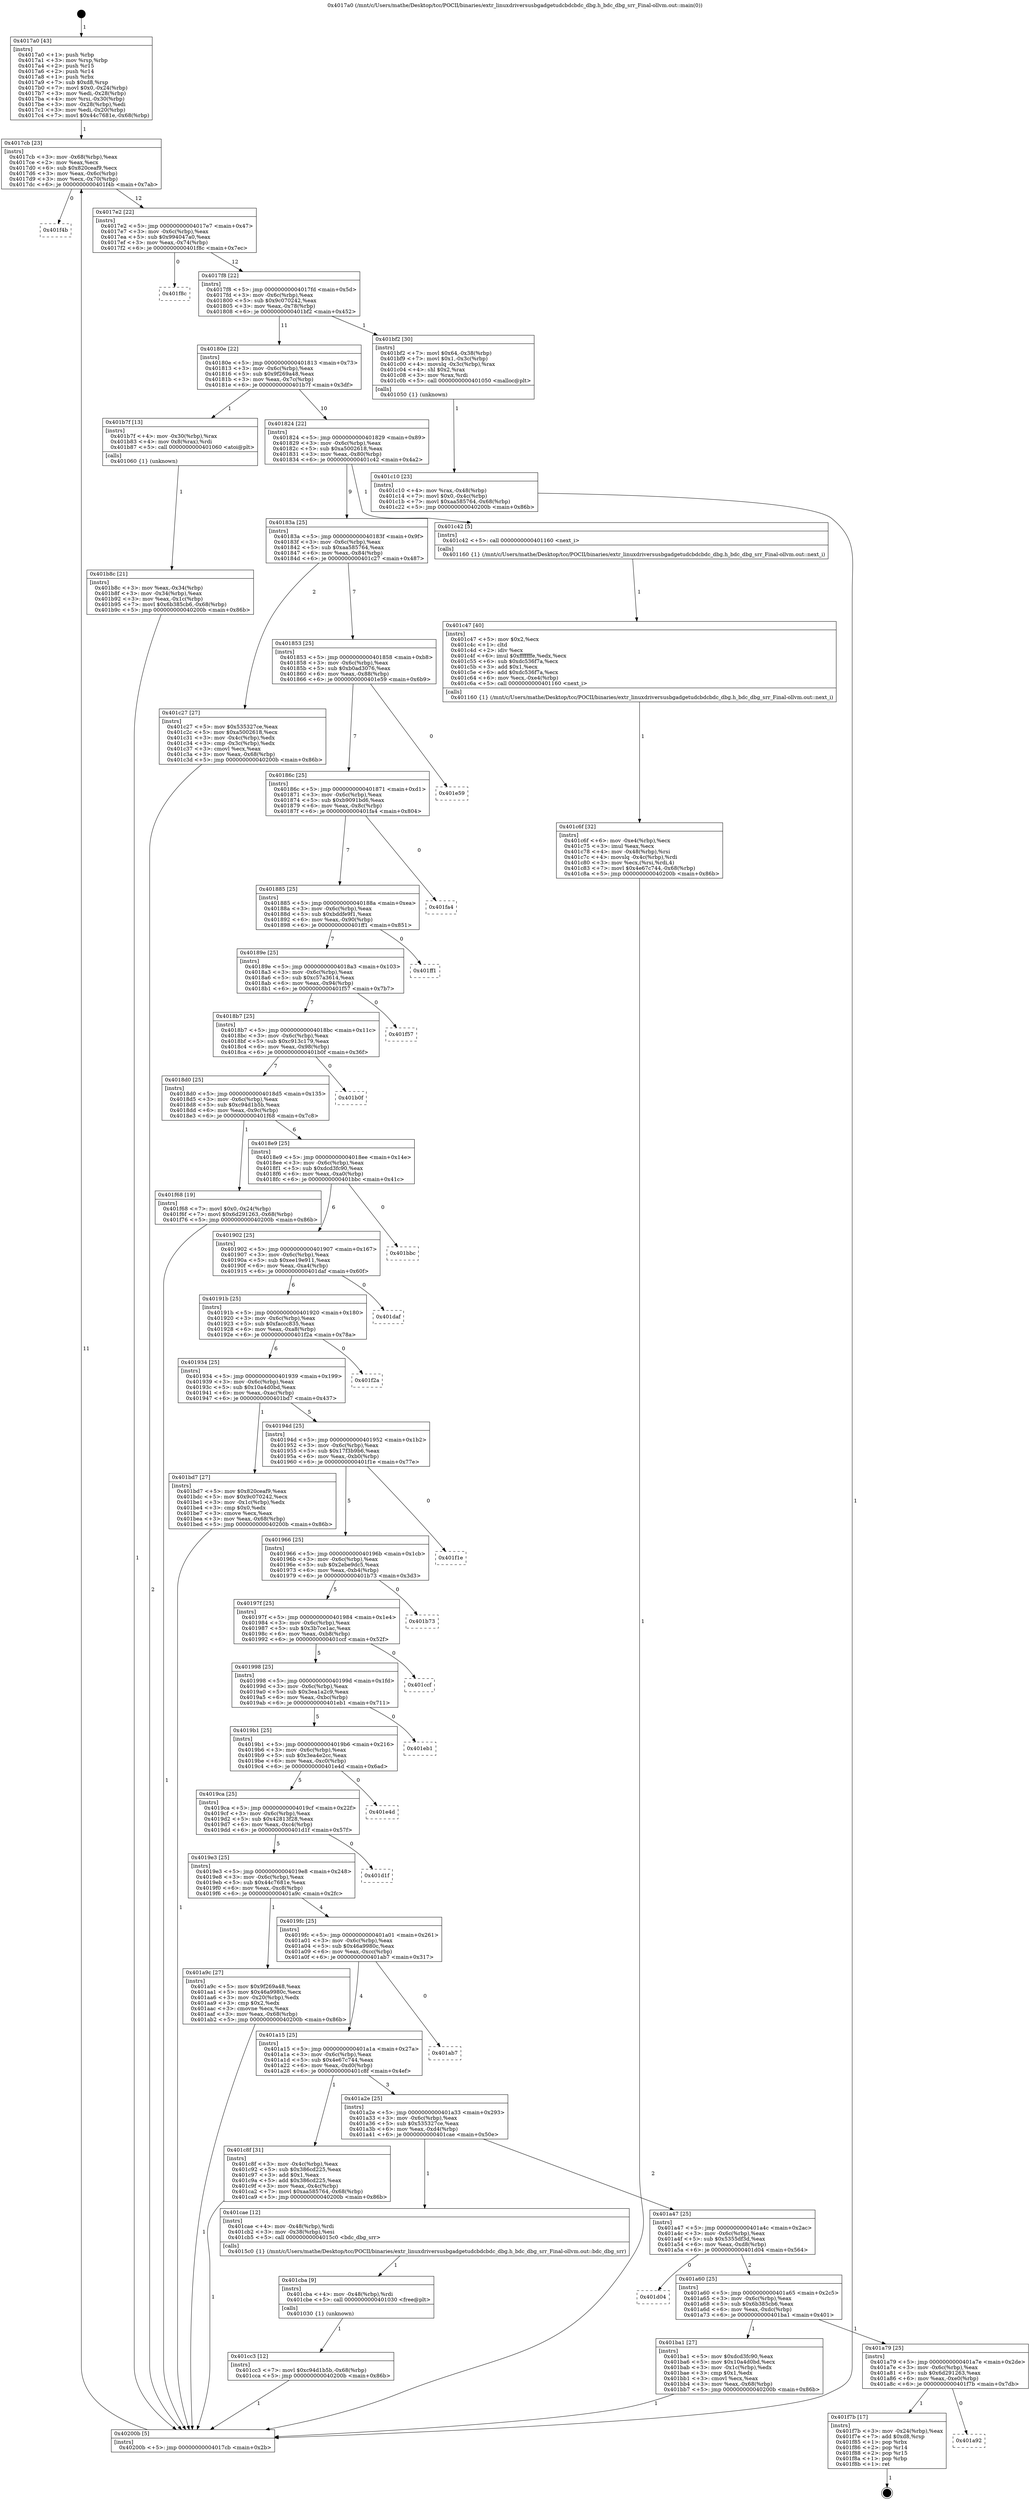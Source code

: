 digraph "0x4017a0" {
  label = "0x4017a0 (/mnt/c/Users/mathe/Desktop/tcc/POCII/binaries/extr_linuxdriversusbgadgetudcbdcbdc_dbg.h_bdc_dbg_srr_Final-ollvm.out::main(0))"
  labelloc = "t"
  node[shape=record]

  Entry [label="",width=0.3,height=0.3,shape=circle,fillcolor=black,style=filled]
  "0x4017cb" [label="{
     0x4017cb [23]\l
     | [instrs]\l
     &nbsp;&nbsp;0x4017cb \<+3\>: mov -0x68(%rbp),%eax\l
     &nbsp;&nbsp;0x4017ce \<+2\>: mov %eax,%ecx\l
     &nbsp;&nbsp;0x4017d0 \<+6\>: sub $0x820ceaf9,%ecx\l
     &nbsp;&nbsp;0x4017d6 \<+3\>: mov %eax,-0x6c(%rbp)\l
     &nbsp;&nbsp;0x4017d9 \<+3\>: mov %ecx,-0x70(%rbp)\l
     &nbsp;&nbsp;0x4017dc \<+6\>: je 0000000000401f4b \<main+0x7ab\>\l
  }"]
  "0x401f4b" [label="{
     0x401f4b\l
  }", style=dashed]
  "0x4017e2" [label="{
     0x4017e2 [22]\l
     | [instrs]\l
     &nbsp;&nbsp;0x4017e2 \<+5\>: jmp 00000000004017e7 \<main+0x47\>\l
     &nbsp;&nbsp;0x4017e7 \<+3\>: mov -0x6c(%rbp),%eax\l
     &nbsp;&nbsp;0x4017ea \<+5\>: sub $0x994047a0,%eax\l
     &nbsp;&nbsp;0x4017ef \<+3\>: mov %eax,-0x74(%rbp)\l
     &nbsp;&nbsp;0x4017f2 \<+6\>: je 0000000000401f8c \<main+0x7ec\>\l
  }"]
  Exit [label="",width=0.3,height=0.3,shape=circle,fillcolor=black,style=filled,peripheries=2]
  "0x401f8c" [label="{
     0x401f8c\l
  }", style=dashed]
  "0x4017f8" [label="{
     0x4017f8 [22]\l
     | [instrs]\l
     &nbsp;&nbsp;0x4017f8 \<+5\>: jmp 00000000004017fd \<main+0x5d\>\l
     &nbsp;&nbsp;0x4017fd \<+3\>: mov -0x6c(%rbp),%eax\l
     &nbsp;&nbsp;0x401800 \<+5\>: sub $0x9c070242,%eax\l
     &nbsp;&nbsp;0x401805 \<+3\>: mov %eax,-0x78(%rbp)\l
     &nbsp;&nbsp;0x401808 \<+6\>: je 0000000000401bf2 \<main+0x452\>\l
  }"]
  "0x401a92" [label="{
     0x401a92\l
  }", style=dashed]
  "0x401bf2" [label="{
     0x401bf2 [30]\l
     | [instrs]\l
     &nbsp;&nbsp;0x401bf2 \<+7\>: movl $0x64,-0x38(%rbp)\l
     &nbsp;&nbsp;0x401bf9 \<+7\>: movl $0x1,-0x3c(%rbp)\l
     &nbsp;&nbsp;0x401c00 \<+4\>: movslq -0x3c(%rbp),%rax\l
     &nbsp;&nbsp;0x401c04 \<+4\>: shl $0x2,%rax\l
     &nbsp;&nbsp;0x401c08 \<+3\>: mov %rax,%rdi\l
     &nbsp;&nbsp;0x401c0b \<+5\>: call 0000000000401050 \<malloc@plt\>\l
     | [calls]\l
     &nbsp;&nbsp;0x401050 \{1\} (unknown)\l
  }"]
  "0x40180e" [label="{
     0x40180e [22]\l
     | [instrs]\l
     &nbsp;&nbsp;0x40180e \<+5\>: jmp 0000000000401813 \<main+0x73\>\l
     &nbsp;&nbsp;0x401813 \<+3\>: mov -0x6c(%rbp),%eax\l
     &nbsp;&nbsp;0x401816 \<+5\>: sub $0x9f269a48,%eax\l
     &nbsp;&nbsp;0x40181b \<+3\>: mov %eax,-0x7c(%rbp)\l
     &nbsp;&nbsp;0x40181e \<+6\>: je 0000000000401b7f \<main+0x3df\>\l
  }"]
  "0x401f7b" [label="{
     0x401f7b [17]\l
     | [instrs]\l
     &nbsp;&nbsp;0x401f7b \<+3\>: mov -0x24(%rbp),%eax\l
     &nbsp;&nbsp;0x401f7e \<+7\>: add $0xd8,%rsp\l
     &nbsp;&nbsp;0x401f85 \<+1\>: pop %rbx\l
     &nbsp;&nbsp;0x401f86 \<+2\>: pop %r14\l
     &nbsp;&nbsp;0x401f88 \<+2\>: pop %r15\l
     &nbsp;&nbsp;0x401f8a \<+1\>: pop %rbp\l
     &nbsp;&nbsp;0x401f8b \<+1\>: ret\l
  }"]
  "0x401b7f" [label="{
     0x401b7f [13]\l
     | [instrs]\l
     &nbsp;&nbsp;0x401b7f \<+4\>: mov -0x30(%rbp),%rax\l
     &nbsp;&nbsp;0x401b83 \<+4\>: mov 0x8(%rax),%rdi\l
     &nbsp;&nbsp;0x401b87 \<+5\>: call 0000000000401060 \<atoi@plt\>\l
     | [calls]\l
     &nbsp;&nbsp;0x401060 \{1\} (unknown)\l
  }"]
  "0x401824" [label="{
     0x401824 [22]\l
     | [instrs]\l
     &nbsp;&nbsp;0x401824 \<+5\>: jmp 0000000000401829 \<main+0x89\>\l
     &nbsp;&nbsp;0x401829 \<+3\>: mov -0x6c(%rbp),%eax\l
     &nbsp;&nbsp;0x40182c \<+5\>: sub $0xa5002618,%eax\l
     &nbsp;&nbsp;0x401831 \<+3\>: mov %eax,-0x80(%rbp)\l
     &nbsp;&nbsp;0x401834 \<+6\>: je 0000000000401c42 \<main+0x4a2\>\l
  }"]
  "0x401cc3" [label="{
     0x401cc3 [12]\l
     | [instrs]\l
     &nbsp;&nbsp;0x401cc3 \<+7\>: movl $0xc94d1b5b,-0x68(%rbp)\l
     &nbsp;&nbsp;0x401cca \<+5\>: jmp 000000000040200b \<main+0x86b\>\l
  }"]
  "0x401c42" [label="{
     0x401c42 [5]\l
     | [instrs]\l
     &nbsp;&nbsp;0x401c42 \<+5\>: call 0000000000401160 \<next_i\>\l
     | [calls]\l
     &nbsp;&nbsp;0x401160 \{1\} (/mnt/c/Users/mathe/Desktop/tcc/POCII/binaries/extr_linuxdriversusbgadgetudcbdcbdc_dbg.h_bdc_dbg_srr_Final-ollvm.out::next_i)\l
  }"]
  "0x40183a" [label="{
     0x40183a [25]\l
     | [instrs]\l
     &nbsp;&nbsp;0x40183a \<+5\>: jmp 000000000040183f \<main+0x9f\>\l
     &nbsp;&nbsp;0x40183f \<+3\>: mov -0x6c(%rbp),%eax\l
     &nbsp;&nbsp;0x401842 \<+5\>: sub $0xaa585764,%eax\l
     &nbsp;&nbsp;0x401847 \<+6\>: mov %eax,-0x84(%rbp)\l
     &nbsp;&nbsp;0x40184d \<+6\>: je 0000000000401c27 \<main+0x487\>\l
  }"]
  "0x401cba" [label="{
     0x401cba [9]\l
     | [instrs]\l
     &nbsp;&nbsp;0x401cba \<+4\>: mov -0x48(%rbp),%rdi\l
     &nbsp;&nbsp;0x401cbe \<+5\>: call 0000000000401030 \<free@plt\>\l
     | [calls]\l
     &nbsp;&nbsp;0x401030 \{1\} (unknown)\l
  }"]
  "0x401c27" [label="{
     0x401c27 [27]\l
     | [instrs]\l
     &nbsp;&nbsp;0x401c27 \<+5\>: mov $0x535327ce,%eax\l
     &nbsp;&nbsp;0x401c2c \<+5\>: mov $0xa5002618,%ecx\l
     &nbsp;&nbsp;0x401c31 \<+3\>: mov -0x4c(%rbp),%edx\l
     &nbsp;&nbsp;0x401c34 \<+3\>: cmp -0x3c(%rbp),%edx\l
     &nbsp;&nbsp;0x401c37 \<+3\>: cmovl %ecx,%eax\l
     &nbsp;&nbsp;0x401c3a \<+3\>: mov %eax,-0x68(%rbp)\l
     &nbsp;&nbsp;0x401c3d \<+5\>: jmp 000000000040200b \<main+0x86b\>\l
  }"]
  "0x401853" [label="{
     0x401853 [25]\l
     | [instrs]\l
     &nbsp;&nbsp;0x401853 \<+5\>: jmp 0000000000401858 \<main+0xb8\>\l
     &nbsp;&nbsp;0x401858 \<+3\>: mov -0x6c(%rbp),%eax\l
     &nbsp;&nbsp;0x40185b \<+5\>: sub $0xb0ad3076,%eax\l
     &nbsp;&nbsp;0x401860 \<+6\>: mov %eax,-0x88(%rbp)\l
     &nbsp;&nbsp;0x401866 \<+6\>: je 0000000000401e59 \<main+0x6b9\>\l
  }"]
  "0x401c6f" [label="{
     0x401c6f [32]\l
     | [instrs]\l
     &nbsp;&nbsp;0x401c6f \<+6\>: mov -0xe4(%rbp),%ecx\l
     &nbsp;&nbsp;0x401c75 \<+3\>: imul %eax,%ecx\l
     &nbsp;&nbsp;0x401c78 \<+4\>: mov -0x48(%rbp),%rsi\l
     &nbsp;&nbsp;0x401c7c \<+4\>: movslq -0x4c(%rbp),%rdi\l
     &nbsp;&nbsp;0x401c80 \<+3\>: mov %ecx,(%rsi,%rdi,4)\l
     &nbsp;&nbsp;0x401c83 \<+7\>: movl $0x4e67c744,-0x68(%rbp)\l
     &nbsp;&nbsp;0x401c8a \<+5\>: jmp 000000000040200b \<main+0x86b\>\l
  }"]
  "0x401e59" [label="{
     0x401e59\l
  }", style=dashed]
  "0x40186c" [label="{
     0x40186c [25]\l
     | [instrs]\l
     &nbsp;&nbsp;0x40186c \<+5\>: jmp 0000000000401871 \<main+0xd1\>\l
     &nbsp;&nbsp;0x401871 \<+3\>: mov -0x6c(%rbp),%eax\l
     &nbsp;&nbsp;0x401874 \<+5\>: sub $0xb9091bd6,%eax\l
     &nbsp;&nbsp;0x401879 \<+6\>: mov %eax,-0x8c(%rbp)\l
     &nbsp;&nbsp;0x40187f \<+6\>: je 0000000000401fa4 \<main+0x804\>\l
  }"]
  "0x401c47" [label="{
     0x401c47 [40]\l
     | [instrs]\l
     &nbsp;&nbsp;0x401c47 \<+5\>: mov $0x2,%ecx\l
     &nbsp;&nbsp;0x401c4c \<+1\>: cltd\l
     &nbsp;&nbsp;0x401c4d \<+2\>: idiv %ecx\l
     &nbsp;&nbsp;0x401c4f \<+6\>: imul $0xfffffffe,%edx,%ecx\l
     &nbsp;&nbsp;0x401c55 \<+6\>: sub $0xdc536f7a,%ecx\l
     &nbsp;&nbsp;0x401c5b \<+3\>: add $0x1,%ecx\l
     &nbsp;&nbsp;0x401c5e \<+6\>: add $0xdc536f7a,%ecx\l
     &nbsp;&nbsp;0x401c64 \<+6\>: mov %ecx,-0xe4(%rbp)\l
     &nbsp;&nbsp;0x401c6a \<+5\>: call 0000000000401160 \<next_i\>\l
     | [calls]\l
     &nbsp;&nbsp;0x401160 \{1\} (/mnt/c/Users/mathe/Desktop/tcc/POCII/binaries/extr_linuxdriversusbgadgetudcbdcbdc_dbg.h_bdc_dbg_srr_Final-ollvm.out::next_i)\l
  }"]
  "0x401fa4" [label="{
     0x401fa4\l
  }", style=dashed]
  "0x401885" [label="{
     0x401885 [25]\l
     | [instrs]\l
     &nbsp;&nbsp;0x401885 \<+5\>: jmp 000000000040188a \<main+0xea\>\l
     &nbsp;&nbsp;0x40188a \<+3\>: mov -0x6c(%rbp),%eax\l
     &nbsp;&nbsp;0x40188d \<+5\>: sub $0xbddfe9f1,%eax\l
     &nbsp;&nbsp;0x401892 \<+6\>: mov %eax,-0x90(%rbp)\l
     &nbsp;&nbsp;0x401898 \<+6\>: je 0000000000401ff1 \<main+0x851\>\l
  }"]
  "0x401c10" [label="{
     0x401c10 [23]\l
     | [instrs]\l
     &nbsp;&nbsp;0x401c10 \<+4\>: mov %rax,-0x48(%rbp)\l
     &nbsp;&nbsp;0x401c14 \<+7\>: movl $0x0,-0x4c(%rbp)\l
     &nbsp;&nbsp;0x401c1b \<+7\>: movl $0xaa585764,-0x68(%rbp)\l
     &nbsp;&nbsp;0x401c22 \<+5\>: jmp 000000000040200b \<main+0x86b\>\l
  }"]
  "0x401ff1" [label="{
     0x401ff1\l
  }", style=dashed]
  "0x40189e" [label="{
     0x40189e [25]\l
     | [instrs]\l
     &nbsp;&nbsp;0x40189e \<+5\>: jmp 00000000004018a3 \<main+0x103\>\l
     &nbsp;&nbsp;0x4018a3 \<+3\>: mov -0x6c(%rbp),%eax\l
     &nbsp;&nbsp;0x4018a6 \<+5\>: sub $0xc57a3614,%eax\l
     &nbsp;&nbsp;0x4018ab \<+6\>: mov %eax,-0x94(%rbp)\l
     &nbsp;&nbsp;0x4018b1 \<+6\>: je 0000000000401f57 \<main+0x7b7\>\l
  }"]
  "0x401a79" [label="{
     0x401a79 [25]\l
     | [instrs]\l
     &nbsp;&nbsp;0x401a79 \<+5\>: jmp 0000000000401a7e \<main+0x2de\>\l
     &nbsp;&nbsp;0x401a7e \<+3\>: mov -0x6c(%rbp),%eax\l
     &nbsp;&nbsp;0x401a81 \<+5\>: sub $0x6d291263,%eax\l
     &nbsp;&nbsp;0x401a86 \<+6\>: mov %eax,-0xe0(%rbp)\l
     &nbsp;&nbsp;0x401a8c \<+6\>: je 0000000000401f7b \<main+0x7db\>\l
  }"]
  "0x401f57" [label="{
     0x401f57\l
  }", style=dashed]
  "0x4018b7" [label="{
     0x4018b7 [25]\l
     | [instrs]\l
     &nbsp;&nbsp;0x4018b7 \<+5\>: jmp 00000000004018bc \<main+0x11c\>\l
     &nbsp;&nbsp;0x4018bc \<+3\>: mov -0x6c(%rbp),%eax\l
     &nbsp;&nbsp;0x4018bf \<+5\>: sub $0xc913c179,%eax\l
     &nbsp;&nbsp;0x4018c4 \<+6\>: mov %eax,-0x98(%rbp)\l
     &nbsp;&nbsp;0x4018ca \<+6\>: je 0000000000401b0f \<main+0x36f\>\l
  }"]
  "0x401ba1" [label="{
     0x401ba1 [27]\l
     | [instrs]\l
     &nbsp;&nbsp;0x401ba1 \<+5\>: mov $0xdcd3fc90,%eax\l
     &nbsp;&nbsp;0x401ba6 \<+5\>: mov $0x10a4d0bd,%ecx\l
     &nbsp;&nbsp;0x401bab \<+3\>: mov -0x1c(%rbp),%edx\l
     &nbsp;&nbsp;0x401bae \<+3\>: cmp $0x1,%edx\l
     &nbsp;&nbsp;0x401bb1 \<+3\>: cmovl %ecx,%eax\l
     &nbsp;&nbsp;0x401bb4 \<+3\>: mov %eax,-0x68(%rbp)\l
     &nbsp;&nbsp;0x401bb7 \<+5\>: jmp 000000000040200b \<main+0x86b\>\l
  }"]
  "0x401b0f" [label="{
     0x401b0f\l
  }", style=dashed]
  "0x4018d0" [label="{
     0x4018d0 [25]\l
     | [instrs]\l
     &nbsp;&nbsp;0x4018d0 \<+5\>: jmp 00000000004018d5 \<main+0x135\>\l
     &nbsp;&nbsp;0x4018d5 \<+3\>: mov -0x6c(%rbp),%eax\l
     &nbsp;&nbsp;0x4018d8 \<+5\>: sub $0xc94d1b5b,%eax\l
     &nbsp;&nbsp;0x4018dd \<+6\>: mov %eax,-0x9c(%rbp)\l
     &nbsp;&nbsp;0x4018e3 \<+6\>: je 0000000000401f68 \<main+0x7c8\>\l
  }"]
  "0x401a60" [label="{
     0x401a60 [25]\l
     | [instrs]\l
     &nbsp;&nbsp;0x401a60 \<+5\>: jmp 0000000000401a65 \<main+0x2c5\>\l
     &nbsp;&nbsp;0x401a65 \<+3\>: mov -0x6c(%rbp),%eax\l
     &nbsp;&nbsp;0x401a68 \<+5\>: sub $0x6b385cb6,%eax\l
     &nbsp;&nbsp;0x401a6d \<+6\>: mov %eax,-0xdc(%rbp)\l
     &nbsp;&nbsp;0x401a73 \<+6\>: je 0000000000401ba1 \<main+0x401\>\l
  }"]
  "0x401f68" [label="{
     0x401f68 [19]\l
     | [instrs]\l
     &nbsp;&nbsp;0x401f68 \<+7\>: movl $0x0,-0x24(%rbp)\l
     &nbsp;&nbsp;0x401f6f \<+7\>: movl $0x6d291263,-0x68(%rbp)\l
     &nbsp;&nbsp;0x401f76 \<+5\>: jmp 000000000040200b \<main+0x86b\>\l
  }"]
  "0x4018e9" [label="{
     0x4018e9 [25]\l
     | [instrs]\l
     &nbsp;&nbsp;0x4018e9 \<+5\>: jmp 00000000004018ee \<main+0x14e\>\l
     &nbsp;&nbsp;0x4018ee \<+3\>: mov -0x6c(%rbp),%eax\l
     &nbsp;&nbsp;0x4018f1 \<+5\>: sub $0xdcd3fc90,%eax\l
     &nbsp;&nbsp;0x4018f6 \<+6\>: mov %eax,-0xa0(%rbp)\l
     &nbsp;&nbsp;0x4018fc \<+6\>: je 0000000000401bbc \<main+0x41c\>\l
  }"]
  "0x401d04" [label="{
     0x401d04\l
  }", style=dashed]
  "0x401bbc" [label="{
     0x401bbc\l
  }", style=dashed]
  "0x401902" [label="{
     0x401902 [25]\l
     | [instrs]\l
     &nbsp;&nbsp;0x401902 \<+5\>: jmp 0000000000401907 \<main+0x167\>\l
     &nbsp;&nbsp;0x401907 \<+3\>: mov -0x6c(%rbp),%eax\l
     &nbsp;&nbsp;0x40190a \<+5\>: sub $0xee19e911,%eax\l
     &nbsp;&nbsp;0x40190f \<+6\>: mov %eax,-0xa4(%rbp)\l
     &nbsp;&nbsp;0x401915 \<+6\>: je 0000000000401daf \<main+0x60f\>\l
  }"]
  "0x401a47" [label="{
     0x401a47 [25]\l
     | [instrs]\l
     &nbsp;&nbsp;0x401a47 \<+5\>: jmp 0000000000401a4c \<main+0x2ac\>\l
     &nbsp;&nbsp;0x401a4c \<+3\>: mov -0x6c(%rbp),%eax\l
     &nbsp;&nbsp;0x401a4f \<+5\>: sub $0x5355df3d,%eax\l
     &nbsp;&nbsp;0x401a54 \<+6\>: mov %eax,-0xd8(%rbp)\l
     &nbsp;&nbsp;0x401a5a \<+6\>: je 0000000000401d04 \<main+0x564\>\l
  }"]
  "0x401daf" [label="{
     0x401daf\l
  }", style=dashed]
  "0x40191b" [label="{
     0x40191b [25]\l
     | [instrs]\l
     &nbsp;&nbsp;0x40191b \<+5\>: jmp 0000000000401920 \<main+0x180\>\l
     &nbsp;&nbsp;0x401920 \<+3\>: mov -0x6c(%rbp),%eax\l
     &nbsp;&nbsp;0x401923 \<+5\>: sub $0xfaccc835,%eax\l
     &nbsp;&nbsp;0x401928 \<+6\>: mov %eax,-0xa8(%rbp)\l
     &nbsp;&nbsp;0x40192e \<+6\>: je 0000000000401f2a \<main+0x78a\>\l
  }"]
  "0x401cae" [label="{
     0x401cae [12]\l
     | [instrs]\l
     &nbsp;&nbsp;0x401cae \<+4\>: mov -0x48(%rbp),%rdi\l
     &nbsp;&nbsp;0x401cb2 \<+3\>: mov -0x38(%rbp),%esi\l
     &nbsp;&nbsp;0x401cb5 \<+5\>: call 00000000004015c0 \<bdc_dbg_srr\>\l
     | [calls]\l
     &nbsp;&nbsp;0x4015c0 \{1\} (/mnt/c/Users/mathe/Desktop/tcc/POCII/binaries/extr_linuxdriversusbgadgetudcbdcbdc_dbg.h_bdc_dbg_srr_Final-ollvm.out::bdc_dbg_srr)\l
  }"]
  "0x401f2a" [label="{
     0x401f2a\l
  }", style=dashed]
  "0x401934" [label="{
     0x401934 [25]\l
     | [instrs]\l
     &nbsp;&nbsp;0x401934 \<+5\>: jmp 0000000000401939 \<main+0x199\>\l
     &nbsp;&nbsp;0x401939 \<+3\>: mov -0x6c(%rbp),%eax\l
     &nbsp;&nbsp;0x40193c \<+5\>: sub $0x10a4d0bd,%eax\l
     &nbsp;&nbsp;0x401941 \<+6\>: mov %eax,-0xac(%rbp)\l
     &nbsp;&nbsp;0x401947 \<+6\>: je 0000000000401bd7 \<main+0x437\>\l
  }"]
  "0x401a2e" [label="{
     0x401a2e [25]\l
     | [instrs]\l
     &nbsp;&nbsp;0x401a2e \<+5\>: jmp 0000000000401a33 \<main+0x293\>\l
     &nbsp;&nbsp;0x401a33 \<+3\>: mov -0x6c(%rbp),%eax\l
     &nbsp;&nbsp;0x401a36 \<+5\>: sub $0x535327ce,%eax\l
     &nbsp;&nbsp;0x401a3b \<+6\>: mov %eax,-0xd4(%rbp)\l
     &nbsp;&nbsp;0x401a41 \<+6\>: je 0000000000401cae \<main+0x50e\>\l
  }"]
  "0x401bd7" [label="{
     0x401bd7 [27]\l
     | [instrs]\l
     &nbsp;&nbsp;0x401bd7 \<+5\>: mov $0x820ceaf9,%eax\l
     &nbsp;&nbsp;0x401bdc \<+5\>: mov $0x9c070242,%ecx\l
     &nbsp;&nbsp;0x401be1 \<+3\>: mov -0x1c(%rbp),%edx\l
     &nbsp;&nbsp;0x401be4 \<+3\>: cmp $0x0,%edx\l
     &nbsp;&nbsp;0x401be7 \<+3\>: cmove %ecx,%eax\l
     &nbsp;&nbsp;0x401bea \<+3\>: mov %eax,-0x68(%rbp)\l
     &nbsp;&nbsp;0x401bed \<+5\>: jmp 000000000040200b \<main+0x86b\>\l
  }"]
  "0x40194d" [label="{
     0x40194d [25]\l
     | [instrs]\l
     &nbsp;&nbsp;0x40194d \<+5\>: jmp 0000000000401952 \<main+0x1b2\>\l
     &nbsp;&nbsp;0x401952 \<+3\>: mov -0x6c(%rbp),%eax\l
     &nbsp;&nbsp;0x401955 \<+5\>: sub $0x17f3b9b6,%eax\l
     &nbsp;&nbsp;0x40195a \<+6\>: mov %eax,-0xb0(%rbp)\l
     &nbsp;&nbsp;0x401960 \<+6\>: je 0000000000401f1e \<main+0x77e\>\l
  }"]
  "0x401c8f" [label="{
     0x401c8f [31]\l
     | [instrs]\l
     &nbsp;&nbsp;0x401c8f \<+3\>: mov -0x4c(%rbp),%eax\l
     &nbsp;&nbsp;0x401c92 \<+5\>: sub $0x386cd225,%eax\l
     &nbsp;&nbsp;0x401c97 \<+3\>: add $0x1,%eax\l
     &nbsp;&nbsp;0x401c9a \<+5\>: add $0x386cd225,%eax\l
     &nbsp;&nbsp;0x401c9f \<+3\>: mov %eax,-0x4c(%rbp)\l
     &nbsp;&nbsp;0x401ca2 \<+7\>: movl $0xaa585764,-0x68(%rbp)\l
     &nbsp;&nbsp;0x401ca9 \<+5\>: jmp 000000000040200b \<main+0x86b\>\l
  }"]
  "0x401f1e" [label="{
     0x401f1e\l
  }", style=dashed]
  "0x401966" [label="{
     0x401966 [25]\l
     | [instrs]\l
     &nbsp;&nbsp;0x401966 \<+5\>: jmp 000000000040196b \<main+0x1cb\>\l
     &nbsp;&nbsp;0x40196b \<+3\>: mov -0x6c(%rbp),%eax\l
     &nbsp;&nbsp;0x40196e \<+5\>: sub $0x2ebe9dc5,%eax\l
     &nbsp;&nbsp;0x401973 \<+6\>: mov %eax,-0xb4(%rbp)\l
     &nbsp;&nbsp;0x401979 \<+6\>: je 0000000000401b73 \<main+0x3d3\>\l
  }"]
  "0x401a15" [label="{
     0x401a15 [25]\l
     | [instrs]\l
     &nbsp;&nbsp;0x401a15 \<+5\>: jmp 0000000000401a1a \<main+0x27a\>\l
     &nbsp;&nbsp;0x401a1a \<+3\>: mov -0x6c(%rbp),%eax\l
     &nbsp;&nbsp;0x401a1d \<+5\>: sub $0x4e67c744,%eax\l
     &nbsp;&nbsp;0x401a22 \<+6\>: mov %eax,-0xd0(%rbp)\l
     &nbsp;&nbsp;0x401a28 \<+6\>: je 0000000000401c8f \<main+0x4ef\>\l
  }"]
  "0x401b73" [label="{
     0x401b73\l
  }", style=dashed]
  "0x40197f" [label="{
     0x40197f [25]\l
     | [instrs]\l
     &nbsp;&nbsp;0x40197f \<+5\>: jmp 0000000000401984 \<main+0x1e4\>\l
     &nbsp;&nbsp;0x401984 \<+3\>: mov -0x6c(%rbp),%eax\l
     &nbsp;&nbsp;0x401987 \<+5\>: sub $0x3b7ce1ac,%eax\l
     &nbsp;&nbsp;0x40198c \<+6\>: mov %eax,-0xb8(%rbp)\l
     &nbsp;&nbsp;0x401992 \<+6\>: je 0000000000401ccf \<main+0x52f\>\l
  }"]
  "0x401ab7" [label="{
     0x401ab7\l
  }", style=dashed]
  "0x401ccf" [label="{
     0x401ccf\l
  }", style=dashed]
  "0x401998" [label="{
     0x401998 [25]\l
     | [instrs]\l
     &nbsp;&nbsp;0x401998 \<+5\>: jmp 000000000040199d \<main+0x1fd\>\l
     &nbsp;&nbsp;0x40199d \<+3\>: mov -0x6c(%rbp),%eax\l
     &nbsp;&nbsp;0x4019a0 \<+5\>: sub $0x3ea1a2c9,%eax\l
     &nbsp;&nbsp;0x4019a5 \<+6\>: mov %eax,-0xbc(%rbp)\l
     &nbsp;&nbsp;0x4019ab \<+6\>: je 0000000000401eb1 \<main+0x711\>\l
  }"]
  "0x401b8c" [label="{
     0x401b8c [21]\l
     | [instrs]\l
     &nbsp;&nbsp;0x401b8c \<+3\>: mov %eax,-0x34(%rbp)\l
     &nbsp;&nbsp;0x401b8f \<+3\>: mov -0x34(%rbp),%eax\l
     &nbsp;&nbsp;0x401b92 \<+3\>: mov %eax,-0x1c(%rbp)\l
     &nbsp;&nbsp;0x401b95 \<+7\>: movl $0x6b385cb6,-0x68(%rbp)\l
     &nbsp;&nbsp;0x401b9c \<+5\>: jmp 000000000040200b \<main+0x86b\>\l
  }"]
  "0x401eb1" [label="{
     0x401eb1\l
  }", style=dashed]
  "0x4019b1" [label="{
     0x4019b1 [25]\l
     | [instrs]\l
     &nbsp;&nbsp;0x4019b1 \<+5\>: jmp 00000000004019b6 \<main+0x216\>\l
     &nbsp;&nbsp;0x4019b6 \<+3\>: mov -0x6c(%rbp),%eax\l
     &nbsp;&nbsp;0x4019b9 \<+5\>: sub $0x3ea4e2cc,%eax\l
     &nbsp;&nbsp;0x4019be \<+6\>: mov %eax,-0xc0(%rbp)\l
     &nbsp;&nbsp;0x4019c4 \<+6\>: je 0000000000401e4d \<main+0x6ad\>\l
  }"]
  "0x4017a0" [label="{
     0x4017a0 [43]\l
     | [instrs]\l
     &nbsp;&nbsp;0x4017a0 \<+1\>: push %rbp\l
     &nbsp;&nbsp;0x4017a1 \<+3\>: mov %rsp,%rbp\l
     &nbsp;&nbsp;0x4017a4 \<+2\>: push %r15\l
     &nbsp;&nbsp;0x4017a6 \<+2\>: push %r14\l
     &nbsp;&nbsp;0x4017a8 \<+1\>: push %rbx\l
     &nbsp;&nbsp;0x4017a9 \<+7\>: sub $0xd8,%rsp\l
     &nbsp;&nbsp;0x4017b0 \<+7\>: movl $0x0,-0x24(%rbp)\l
     &nbsp;&nbsp;0x4017b7 \<+3\>: mov %edi,-0x28(%rbp)\l
     &nbsp;&nbsp;0x4017ba \<+4\>: mov %rsi,-0x30(%rbp)\l
     &nbsp;&nbsp;0x4017be \<+3\>: mov -0x28(%rbp),%edi\l
     &nbsp;&nbsp;0x4017c1 \<+3\>: mov %edi,-0x20(%rbp)\l
     &nbsp;&nbsp;0x4017c4 \<+7\>: movl $0x44c7681e,-0x68(%rbp)\l
  }"]
  "0x401e4d" [label="{
     0x401e4d\l
  }", style=dashed]
  "0x4019ca" [label="{
     0x4019ca [25]\l
     | [instrs]\l
     &nbsp;&nbsp;0x4019ca \<+5\>: jmp 00000000004019cf \<main+0x22f\>\l
     &nbsp;&nbsp;0x4019cf \<+3\>: mov -0x6c(%rbp),%eax\l
     &nbsp;&nbsp;0x4019d2 \<+5\>: sub $0x42813f28,%eax\l
     &nbsp;&nbsp;0x4019d7 \<+6\>: mov %eax,-0xc4(%rbp)\l
     &nbsp;&nbsp;0x4019dd \<+6\>: je 0000000000401d1f \<main+0x57f\>\l
  }"]
  "0x40200b" [label="{
     0x40200b [5]\l
     | [instrs]\l
     &nbsp;&nbsp;0x40200b \<+5\>: jmp 00000000004017cb \<main+0x2b\>\l
  }"]
  "0x401d1f" [label="{
     0x401d1f\l
  }", style=dashed]
  "0x4019e3" [label="{
     0x4019e3 [25]\l
     | [instrs]\l
     &nbsp;&nbsp;0x4019e3 \<+5\>: jmp 00000000004019e8 \<main+0x248\>\l
     &nbsp;&nbsp;0x4019e8 \<+3\>: mov -0x6c(%rbp),%eax\l
     &nbsp;&nbsp;0x4019eb \<+5\>: sub $0x44c7681e,%eax\l
     &nbsp;&nbsp;0x4019f0 \<+6\>: mov %eax,-0xc8(%rbp)\l
     &nbsp;&nbsp;0x4019f6 \<+6\>: je 0000000000401a9c \<main+0x2fc\>\l
  }"]
  "0x4019fc" [label="{
     0x4019fc [25]\l
     | [instrs]\l
     &nbsp;&nbsp;0x4019fc \<+5\>: jmp 0000000000401a01 \<main+0x261\>\l
     &nbsp;&nbsp;0x401a01 \<+3\>: mov -0x6c(%rbp),%eax\l
     &nbsp;&nbsp;0x401a04 \<+5\>: sub $0x46a9980c,%eax\l
     &nbsp;&nbsp;0x401a09 \<+6\>: mov %eax,-0xcc(%rbp)\l
     &nbsp;&nbsp;0x401a0f \<+6\>: je 0000000000401ab7 \<main+0x317\>\l
  }"]
  "0x401a9c" [label="{
     0x401a9c [27]\l
     | [instrs]\l
     &nbsp;&nbsp;0x401a9c \<+5\>: mov $0x9f269a48,%eax\l
     &nbsp;&nbsp;0x401aa1 \<+5\>: mov $0x46a9980c,%ecx\l
     &nbsp;&nbsp;0x401aa6 \<+3\>: mov -0x20(%rbp),%edx\l
     &nbsp;&nbsp;0x401aa9 \<+3\>: cmp $0x2,%edx\l
     &nbsp;&nbsp;0x401aac \<+3\>: cmovne %ecx,%eax\l
     &nbsp;&nbsp;0x401aaf \<+3\>: mov %eax,-0x68(%rbp)\l
     &nbsp;&nbsp;0x401ab2 \<+5\>: jmp 000000000040200b \<main+0x86b\>\l
  }"]
  Entry -> "0x4017a0" [label=" 1"]
  "0x4017cb" -> "0x401f4b" [label=" 0"]
  "0x4017cb" -> "0x4017e2" [label=" 12"]
  "0x401f7b" -> Exit [label=" 1"]
  "0x4017e2" -> "0x401f8c" [label=" 0"]
  "0x4017e2" -> "0x4017f8" [label=" 12"]
  "0x401a79" -> "0x401a92" [label=" 0"]
  "0x4017f8" -> "0x401bf2" [label=" 1"]
  "0x4017f8" -> "0x40180e" [label=" 11"]
  "0x401a79" -> "0x401f7b" [label=" 1"]
  "0x40180e" -> "0x401b7f" [label=" 1"]
  "0x40180e" -> "0x401824" [label=" 10"]
  "0x401f68" -> "0x40200b" [label=" 1"]
  "0x401824" -> "0x401c42" [label=" 1"]
  "0x401824" -> "0x40183a" [label=" 9"]
  "0x401cc3" -> "0x40200b" [label=" 1"]
  "0x40183a" -> "0x401c27" [label=" 2"]
  "0x40183a" -> "0x401853" [label=" 7"]
  "0x401cba" -> "0x401cc3" [label=" 1"]
  "0x401853" -> "0x401e59" [label=" 0"]
  "0x401853" -> "0x40186c" [label=" 7"]
  "0x401cae" -> "0x401cba" [label=" 1"]
  "0x40186c" -> "0x401fa4" [label=" 0"]
  "0x40186c" -> "0x401885" [label=" 7"]
  "0x401c8f" -> "0x40200b" [label=" 1"]
  "0x401885" -> "0x401ff1" [label=" 0"]
  "0x401885" -> "0x40189e" [label=" 7"]
  "0x401c6f" -> "0x40200b" [label=" 1"]
  "0x40189e" -> "0x401f57" [label=" 0"]
  "0x40189e" -> "0x4018b7" [label=" 7"]
  "0x401c47" -> "0x401c6f" [label=" 1"]
  "0x4018b7" -> "0x401b0f" [label=" 0"]
  "0x4018b7" -> "0x4018d0" [label=" 7"]
  "0x401c42" -> "0x401c47" [label=" 1"]
  "0x4018d0" -> "0x401f68" [label=" 1"]
  "0x4018d0" -> "0x4018e9" [label=" 6"]
  "0x401c10" -> "0x40200b" [label=" 1"]
  "0x4018e9" -> "0x401bbc" [label=" 0"]
  "0x4018e9" -> "0x401902" [label=" 6"]
  "0x401bf2" -> "0x401c10" [label=" 1"]
  "0x401902" -> "0x401daf" [label=" 0"]
  "0x401902" -> "0x40191b" [label=" 6"]
  "0x401ba1" -> "0x40200b" [label=" 1"]
  "0x40191b" -> "0x401f2a" [label=" 0"]
  "0x40191b" -> "0x401934" [label=" 6"]
  "0x401a60" -> "0x401a79" [label=" 1"]
  "0x401934" -> "0x401bd7" [label=" 1"]
  "0x401934" -> "0x40194d" [label=" 5"]
  "0x401c27" -> "0x40200b" [label=" 2"]
  "0x40194d" -> "0x401f1e" [label=" 0"]
  "0x40194d" -> "0x401966" [label=" 5"]
  "0x401a47" -> "0x401a60" [label=" 2"]
  "0x401966" -> "0x401b73" [label=" 0"]
  "0x401966" -> "0x40197f" [label=" 5"]
  "0x401bd7" -> "0x40200b" [label=" 1"]
  "0x40197f" -> "0x401ccf" [label=" 0"]
  "0x40197f" -> "0x401998" [label=" 5"]
  "0x401a2e" -> "0x401a47" [label=" 2"]
  "0x401998" -> "0x401eb1" [label=" 0"]
  "0x401998" -> "0x4019b1" [label=" 5"]
  "0x401a60" -> "0x401ba1" [label=" 1"]
  "0x4019b1" -> "0x401e4d" [label=" 0"]
  "0x4019b1" -> "0x4019ca" [label=" 5"]
  "0x401a15" -> "0x401a2e" [label=" 3"]
  "0x4019ca" -> "0x401d1f" [label=" 0"]
  "0x4019ca" -> "0x4019e3" [label=" 5"]
  "0x401a15" -> "0x401c8f" [label=" 1"]
  "0x4019e3" -> "0x401a9c" [label=" 1"]
  "0x4019e3" -> "0x4019fc" [label=" 4"]
  "0x401a9c" -> "0x40200b" [label=" 1"]
  "0x4017a0" -> "0x4017cb" [label=" 1"]
  "0x40200b" -> "0x4017cb" [label=" 11"]
  "0x401b7f" -> "0x401b8c" [label=" 1"]
  "0x401b8c" -> "0x40200b" [label=" 1"]
  "0x401a2e" -> "0x401cae" [label=" 1"]
  "0x4019fc" -> "0x401ab7" [label=" 0"]
  "0x4019fc" -> "0x401a15" [label=" 4"]
  "0x401a47" -> "0x401d04" [label=" 0"]
}
